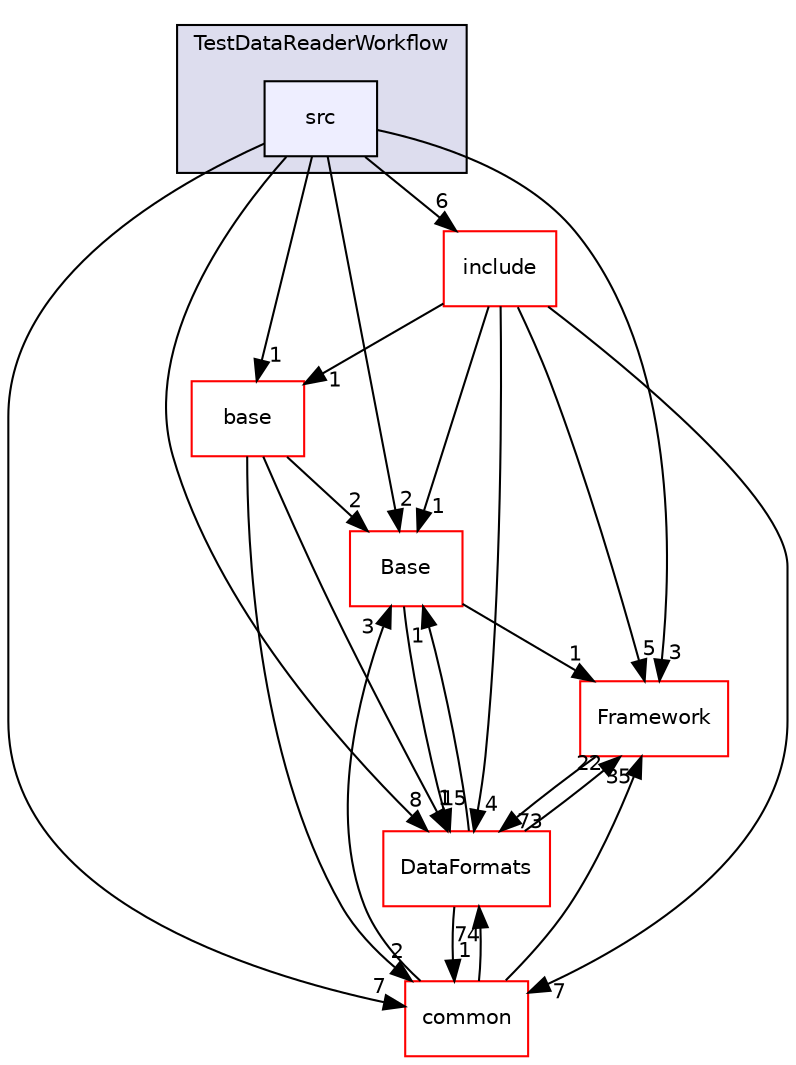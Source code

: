 digraph "/home/travis/build/AliceO2Group/AliceO2/Detectors/ITSMFT/ITS/QC/TestDataReaderWorkflow/src" {
  bgcolor=transparent;
  compound=true
  node [ fontsize="10", fontname="Helvetica"];
  edge [ labelfontsize="10", labelfontname="Helvetica"];
  subgraph clusterdir_d1f145d255769e420d34c87805445e7e {
    graph [ bgcolor="#ddddee", pencolor="black", label="TestDataReaderWorkflow" fontname="Helvetica", fontsize="10", URL="dir_d1f145d255769e420d34c87805445e7e.html"]
  dir_ea20de6067ade1946cea1041955da77d [shape=box, label="src", style="filled", fillcolor="#eeeeff", pencolor="black", URL="dir_ea20de6067ade1946cea1041955da77d.html"];
  }
  dir_eedff867f3c4e67d20b227cb6e0f96ab [shape=box label="base" color="red" URL="dir_eedff867f3c4e67d20b227cb6e0f96ab.html"];
  dir_37c90836491b695b472bf98d1be8336b [shape=box label="Base" color="red" URL="dir_37c90836491b695b472bf98d1be8336b.html"];
  dir_85bf31a2e8d306e7598ffcb73f8df6bf [shape=box label="common" color="red" URL="dir_85bf31a2e8d306e7598ffcb73f8df6bf.html"];
  dir_7a330a174ce85b780f377767a0bb81ff [shape=box label="include" color="red" URL="dir_7a330a174ce85b780f377767a0bb81ff.html"];
  dir_bcbb2cf9a3d3d83e5515c82071a07177 [shape=box label="Framework" color="red" URL="dir_bcbb2cf9a3d3d83e5515c82071a07177.html"];
  dir_2171f7ec022c5423887b07c69b2f5b48 [shape=box label="DataFormats" color="red" URL="dir_2171f7ec022c5423887b07c69b2f5b48.html"];
  dir_eedff867f3c4e67d20b227cb6e0f96ab->dir_37c90836491b695b472bf98d1be8336b [headlabel="2", labeldistance=1.5 headhref="dir_000544_000297.html"];
  dir_eedff867f3c4e67d20b227cb6e0f96ab->dir_85bf31a2e8d306e7598ffcb73f8df6bf [headlabel="2", labeldistance=1.5 headhref="dir_000544_000072.html"];
  dir_eedff867f3c4e67d20b227cb6e0f96ab->dir_2171f7ec022c5423887b07c69b2f5b48 [headlabel="1", labeldistance=1.5 headhref="dir_000544_000090.html"];
  dir_37c90836491b695b472bf98d1be8336b->dir_bcbb2cf9a3d3d83e5515c82071a07177 [headlabel="1", labeldistance=1.5 headhref="dir_000297_000063.html"];
  dir_37c90836491b695b472bf98d1be8336b->dir_2171f7ec022c5423887b07c69b2f5b48 [headlabel="15", labeldistance=1.5 headhref="dir_000297_000090.html"];
  dir_85bf31a2e8d306e7598ffcb73f8df6bf->dir_37c90836491b695b472bf98d1be8336b [headlabel="3", labeldistance=1.5 headhref="dir_000072_000297.html"];
  dir_85bf31a2e8d306e7598ffcb73f8df6bf->dir_bcbb2cf9a3d3d83e5515c82071a07177 [headlabel="35", labeldistance=1.5 headhref="dir_000072_000063.html"];
  dir_85bf31a2e8d306e7598ffcb73f8df6bf->dir_2171f7ec022c5423887b07c69b2f5b48 [headlabel="74", labeldistance=1.5 headhref="dir_000072_000090.html"];
  dir_7a330a174ce85b780f377767a0bb81ff->dir_eedff867f3c4e67d20b227cb6e0f96ab [headlabel="1", labeldistance=1.5 headhref="dir_000560_000544.html"];
  dir_7a330a174ce85b780f377767a0bb81ff->dir_37c90836491b695b472bf98d1be8336b [headlabel="1", labeldistance=1.5 headhref="dir_000560_000297.html"];
  dir_7a330a174ce85b780f377767a0bb81ff->dir_85bf31a2e8d306e7598ffcb73f8df6bf [headlabel="7", labeldistance=1.5 headhref="dir_000560_000072.html"];
  dir_7a330a174ce85b780f377767a0bb81ff->dir_bcbb2cf9a3d3d83e5515c82071a07177 [headlabel="5", labeldistance=1.5 headhref="dir_000560_000063.html"];
  dir_7a330a174ce85b780f377767a0bb81ff->dir_2171f7ec022c5423887b07c69b2f5b48 [headlabel="4", labeldistance=1.5 headhref="dir_000560_000090.html"];
  dir_ea20de6067ade1946cea1041955da77d->dir_eedff867f3c4e67d20b227cb6e0f96ab [headlabel="1", labeldistance=1.5 headhref="dir_000562_000544.html"];
  dir_ea20de6067ade1946cea1041955da77d->dir_37c90836491b695b472bf98d1be8336b [headlabel="2", labeldistance=1.5 headhref="dir_000562_000297.html"];
  dir_ea20de6067ade1946cea1041955da77d->dir_85bf31a2e8d306e7598ffcb73f8df6bf [headlabel="7", labeldistance=1.5 headhref="dir_000562_000072.html"];
  dir_ea20de6067ade1946cea1041955da77d->dir_7a330a174ce85b780f377767a0bb81ff [headlabel="6", labeldistance=1.5 headhref="dir_000562_000560.html"];
  dir_ea20de6067ade1946cea1041955da77d->dir_bcbb2cf9a3d3d83e5515c82071a07177 [headlabel="3", labeldistance=1.5 headhref="dir_000562_000063.html"];
  dir_ea20de6067ade1946cea1041955da77d->dir_2171f7ec022c5423887b07c69b2f5b48 [headlabel="8", labeldistance=1.5 headhref="dir_000562_000090.html"];
  dir_bcbb2cf9a3d3d83e5515c82071a07177->dir_2171f7ec022c5423887b07c69b2f5b48 [headlabel="73", labeldistance=1.5 headhref="dir_000063_000090.html"];
  dir_2171f7ec022c5423887b07c69b2f5b48->dir_37c90836491b695b472bf98d1be8336b [headlabel="1", labeldistance=1.5 headhref="dir_000090_000297.html"];
  dir_2171f7ec022c5423887b07c69b2f5b48->dir_85bf31a2e8d306e7598ffcb73f8df6bf [headlabel="1", labeldistance=1.5 headhref="dir_000090_000072.html"];
  dir_2171f7ec022c5423887b07c69b2f5b48->dir_bcbb2cf9a3d3d83e5515c82071a07177 [headlabel="22", labeldistance=1.5 headhref="dir_000090_000063.html"];
}
